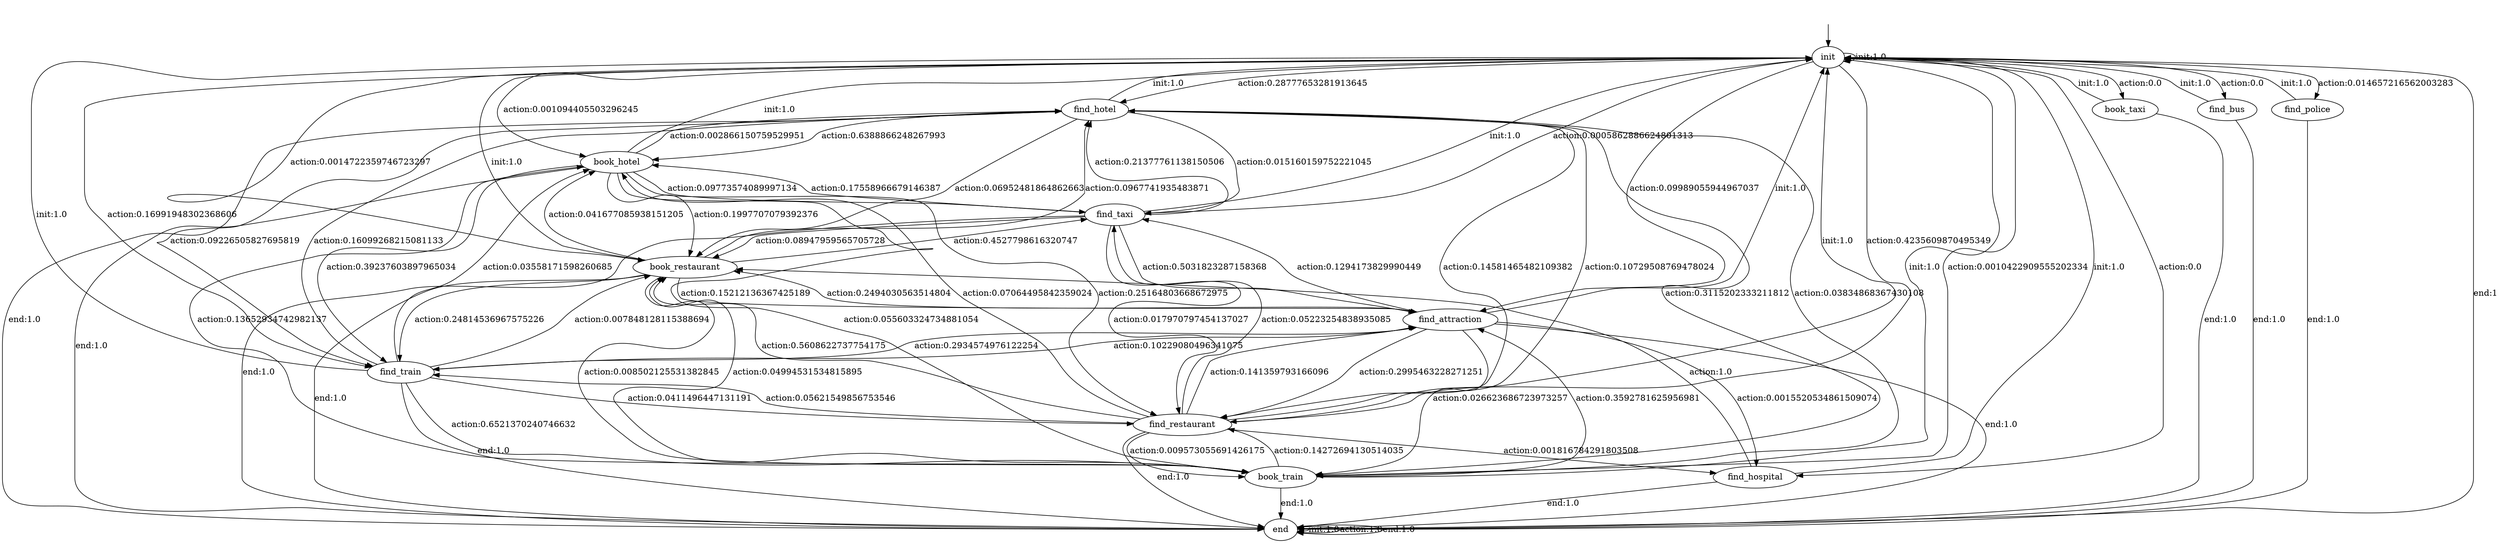 digraph learned_mdp {
s0 [label="init"];
s1 [label="find_hotel"];
s2 [label="book_hotel"];
s3 [label="find_train"];
s4 [label="book_train"];
s5 [label="find_attraction"];
s6 [label="find_restaurant"];
s7 [label="book_restaurant"];
s8 [label="find_hospital"];
s9 [label="book_taxi"];
s10 [label="find_taxi"];
s11 [label="find_bus"];
s12 [label="find_police"];
s13 [label="end"];
s0 -> s0  [label="init:1.0"];
s0 -> s1  [label="action:0.28777653281913645"];
s0 -> s2  [label="action:0.001094405503296245"];
s0 -> s3  [label="action:0.16991948302368606"];
s0 -> s4  [label="action:0.0010422909555202334"];
s0 -> s5  [label="action:0.09989055944967037"];
s0 -> s6  [label="action:0.4235609870495349"];
s0 -> s7  [label="action:0.0014722359746723297"];
s0 -> s8  [label="action:0.0"];
s0 -> s9  [label="action:0.0"];
s0 -> s10  [label="action:0.0005862886624801313"];
s0 -> s11  [label="action:0.0"];
s0 -> s12  [label="action:0.014657216562003283"];
s0 -> s13  [label="end:1"];
s1 -> s0  [label="init:1.0"];
s1 -> s2  [label="action:0.6388866248267993"];
s1 -> s3  [label="action:0.09226505827695819"];
s1 -> s4  [label="action:0.03834868367430108"];
s1 -> s6  [label="action:0.14581465482109382"];
s1 -> s7  [label="action:0.06952481864862663"];
s1 -> s10  [label="action:0.015160159752221045"];
s1 -> s13 [label="end:1.0"];
s2 -> s0  [label="init:1.0"];
s2 -> s1  [label="action:0.002866150759529951"];
s2 -> s3  [label="action:0.39237603897965034"];
s2 -> s4  [label="action:0.055603324734881054"];
s2 -> s6  [label="action:0.25164803668672975"];
s2 -> s7  [label="action:0.1997707079392376"];
s2 -> s10  [label="action:0.09773574089997134"];
s2 -> s13 [label="end:1.0"];
s3 -> s0  [label="init:1.0"];
s3 -> s1  [label="action:0.16099268215081133"];
s3 -> s2  [label="action:0.03558171598260685"];
s3 -> s4  [label="action:0.6521370240746632"];
s3 -> s5  [label="action:0.10229080496341075"];
s3 -> s6  [label="action:0.0411496447131191"];
s3 -> s7  [label="action:0.007848128115388694"];
s3 -> s13 [label="end:1.0"];
s4 -> s0  [label="init:1.0"];
s4 -> s1  [label="action:0.3115202333211812"];
s4 -> s2  [label="action:0.13652934742982137"];
s4 -> s5  [label="action:0.3592781625956981"];
s4 -> s6  [label="action:0.14272694130514035"];
s4 -> s7  [label="action:0.04994531534815895"];
s4 -> s13 [label="end:1.0"];
s5 -> s0  [label="init:1.0"];
s5 -> s3  [label="action:0.2934574976122254"];
s5 -> s4  [label="action:0.026623686723973257"];
s5 -> s6  [label="action:0.2995463228271251"];
s5 -> s7  [label="action:0.2494030563514804"];
s5 -> s8  [label="action:0.0015520534861509074"];
s5 -> s10  [label="action:0.1294173829990449"];
s5 -> s13 [label="end:1.0"];
s6 -> s0  [label="init:1.0"];
s6 -> s1  [label="action:0.10729508769478024"];
s6 -> s2  [label="action:0.07064495842359024"];
s6 -> s3  [label="action:0.05621549856753546"];
s6 -> s4  [label="action:0.009573055691426175"];
s6 -> s5  [label="action:0.141359793166096"];
s6 -> s7  [label="action:0.5608622737754175"];
s6 -> s8  [label="action:0.001816784291803508"];
s6 -> s10  [label="action:0.05223254838935085"];
s6 -> s13 [label="end:1.0"];
s7 -> s0  [label="init:1.0"];
s7 -> s1  [label="action:0.0967741935483871"];
s7 -> s2  [label="action:0.041677085938151205"];
s7 -> s3  [label="action:0.24814536967575226"];
s7 -> s4  [label="action:0.008502125531382845"];
s7 -> s5  [label="action:0.15212136367425189"];
s7 -> s10  [label="action:0.4527798616320747"];
s7 -> s13 [label="end:1.0"];
s8 -> s0  [label="init:1.0"];
s8 -> s7  [label="action:1.0"];
s8 -> s13 [label="end:1.0"];
s9 -> s0  [label="init:1.0"];
s9 -> s13 [label="end:1.0"];
s10 -> s0  [label="init:1.0"];
s10 -> s1  [label="action:0.21377761138150506"];
s10 -> s2  [label="action:0.17558966679146387"];
s10 -> s5  [label="action:0.5031823287158368"];
s10 -> s6  [label="action:0.017970797454137027"];
s10 -> s7  [label="action:0.08947959565705728"];
s10 -> s13 [label="end:1.0"];
s11 -> s0  [label="init:1.0"];
s11 -> s13 [label="end:1.0"];
s12 -> s0  [label="init:1.0"];
s12 -> s13 [label="end:1.0"];
s13 -> s13 [label="init:1.0"];
s13 -> s13  [label="action:1.0"];
s13 -> s13  [label="end:1.0"];
__start0 [label="", shape=none];
__start0 -> s0  [label=""];
}